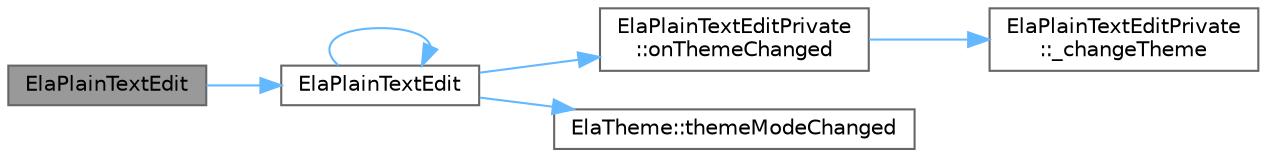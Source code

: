 digraph "ElaPlainTextEdit"
{
 // LATEX_PDF_SIZE
  bgcolor="transparent";
  edge [fontname=Helvetica,fontsize=10,labelfontname=Helvetica,labelfontsize=10];
  node [fontname=Helvetica,fontsize=10,shape=box,height=0.2,width=0.4];
  rankdir="LR";
  Node1 [id="Node000001",label="ElaPlainTextEdit",height=0.2,width=0.4,color="gray40", fillcolor="grey60", style="filled", fontcolor="black",tooltip="构造函数，初始化带文本的纯文本编辑框"];
  Node1 -> Node2 [id="edge1_Node000001_Node000002",color="steelblue1",style="solid",tooltip=" "];
  Node2 [id="Node000002",label="ElaPlainTextEdit",height=0.2,width=0.4,color="grey40", fillcolor="white", style="filled",URL="$class_ela_plain_text_edit.html#a312bf86030663f9d51c6e2b9e0e94e85",tooltip="构造函数，初始化纯文本编辑框"];
  Node2 -> Node2 [id="edge2_Node000002_Node000002",color="steelblue1",style="solid",tooltip=" "];
  Node2 -> Node3 [id="edge3_Node000002_Node000003",color="steelblue1",style="solid",tooltip=" "];
  Node3 [id="Node000003",label="ElaPlainTextEditPrivate\l::onThemeChanged",height=0.2,width=0.4,color="grey40", fillcolor="white", style="filled",URL="$class_ela_plain_text_edit_private.html#acf666a8d5ef3e8a42f3c41d767d252db",tooltip="主题切换事件处理"];
  Node3 -> Node4 [id="edge4_Node000003_Node000004",color="steelblue1",style="solid",tooltip=" "];
  Node4 [id="Node000004",label="ElaPlainTextEditPrivate\l::_changeTheme",height=0.2,width=0.4,color="grey40", fillcolor="white", style="filled",URL="$class_ela_plain_text_edit_private.html#a9b03deaf658f6c6f614d0dba062b07a5",tooltip="更改主题"];
  Node2 -> Node5 [id="edge5_Node000002_Node000005",color="steelblue1",style="solid",tooltip=" "];
  Node5 [id="Node000005",label="ElaTheme::themeModeChanged",height=0.2,width=0.4,color="grey40", fillcolor="white", style="filled",URL="$class_ela_theme.html#a05ec2e3192ae77de87b167093330d9ba",tooltip="主题模式更改信号"];
}
